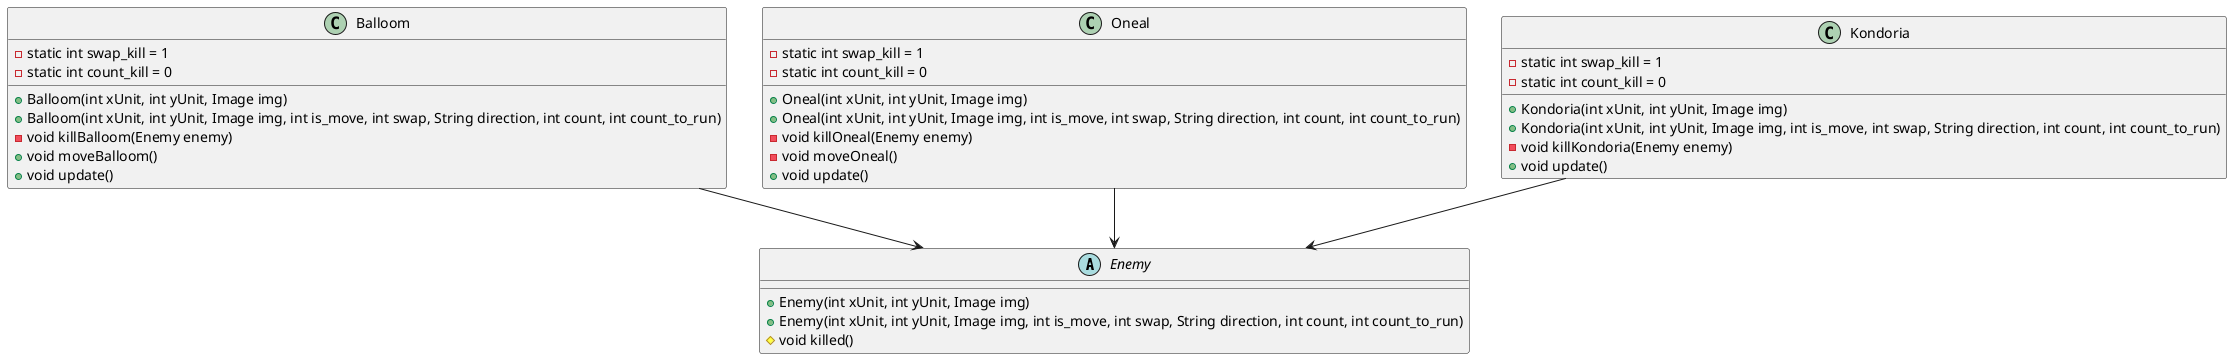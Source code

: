 @startuml
abstract class Enemy{
    + Enemy(int xUnit, int yUnit, Image img)
    + Enemy(int xUnit, int yUnit, Image img, int is_move, int swap, String direction, int count, int count_to_run)
    # void killed()
}
class Balloom{
    - static int swap_kill = 1
    - static int count_kill = 0
    + Balloom(int xUnit, int yUnit, Image img)
    + Balloom(int xUnit, int yUnit, Image img, int is_move, int swap, String direction, int count, int count_to_run)
    - void killBalloom(Enemy enemy)
    + void moveBalloom()
    + void update()
}
class Oneal{
    - static int swap_kill = 1
    - static int count_kill = 0
    + Oneal(int xUnit, int yUnit, Image img)
    + Oneal(int xUnit, int yUnit, Image img, int is_move, int swap, String direction, int count, int count_to_run)
    - void killOneal(Enemy enemy)
    - void moveOneal()
    + void update()
}
class Kondoria{
    - static int swap_kill = 1
    - static int count_kill = 0
    + Kondoria(int xUnit, int yUnit, Image img)
    + Kondoria(int xUnit, int yUnit, Image img, int is_move, int swap, String direction, int count, int count_to_run)
    - void killKondoria(Enemy enemy)
    + void update()
}
Balloom --> Enemy
Oneal --> Enemy
Kondoria --> Enemy
@enduml